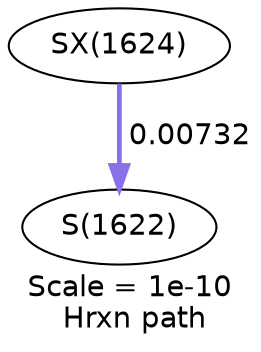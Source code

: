 digraph reaction_paths {
center=1;
s131 -> s21[fontname="Helvetica", style="setlinewidth(2.29)", arrowsize=1.14, color="0.7, 0.507, 0.9"
, label=" 0.00732"];
s21 [ fontname="Helvetica", label="S(1622)"];
s131 [ fontname="Helvetica", label="SX(1624)"];
 label = "Scale = 1e-10\l Hrxn path";
 fontname = "Helvetica";
}
